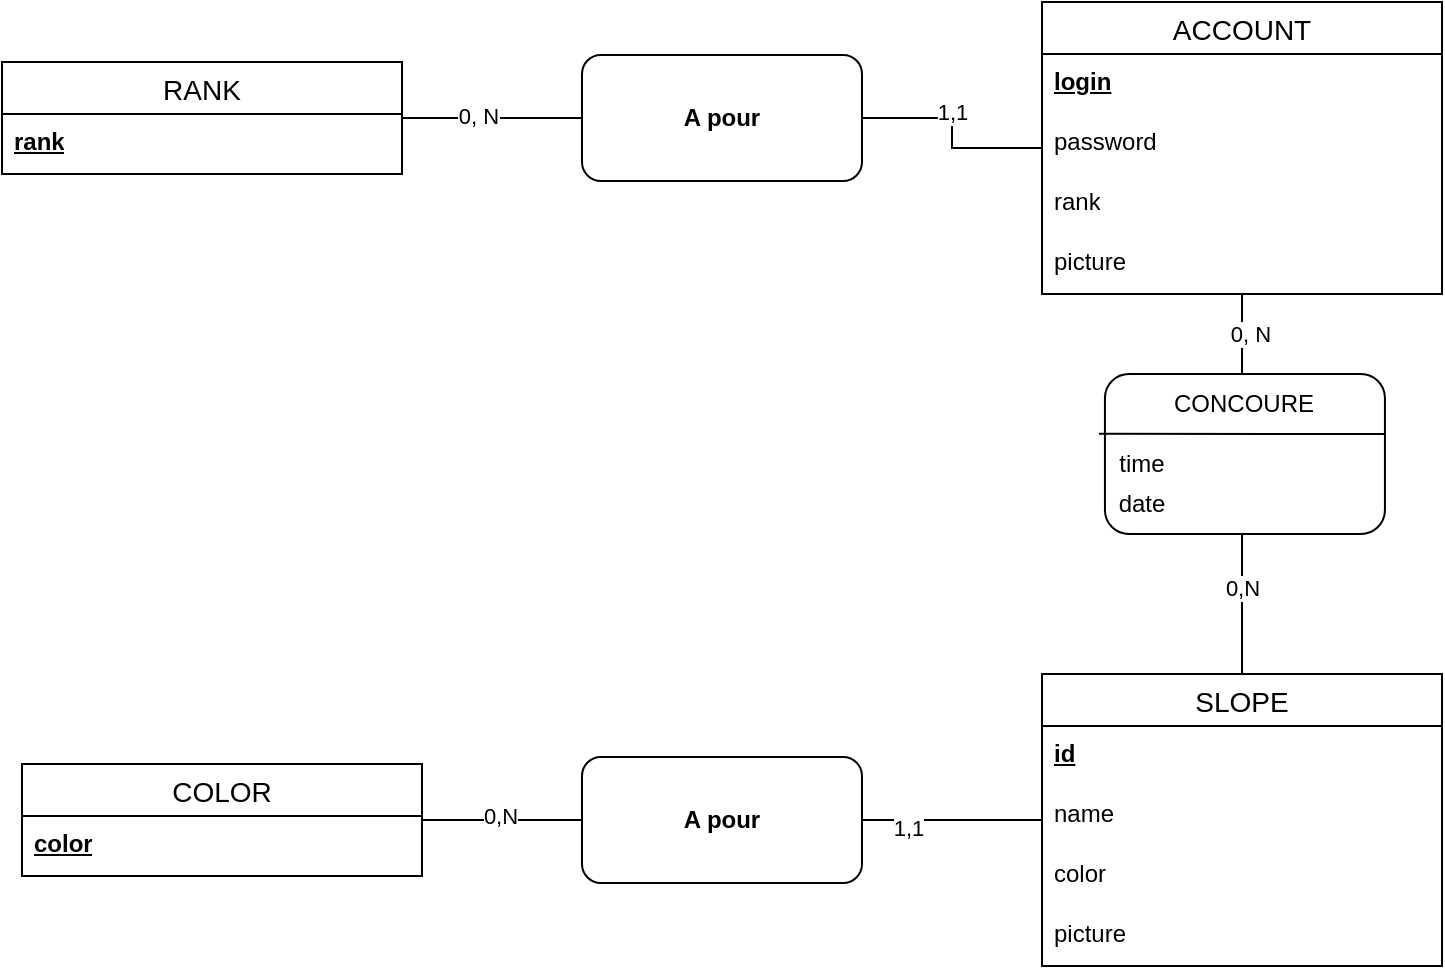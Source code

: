 <mxfile version="22.0.2" type="device">
  <diagram id="C5RBs43oDa-KdzZeNtuy" name="Page-1">
    <mxGraphModel dx="1745" dy="593" grid="1" gridSize="10" guides="1" tooltips="1" connect="1" arrows="1" fold="1" page="1" pageScale="1" pageWidth="827" pageHeight="1169" math="0" shadow="0">
      <root>
        <mxCell id="WIyWlLk6GJQsqaUBKTNV-0" />
        <mxCell id="WIyWlLk6GJQsqaUBKTNV-1" parent="WIyWlLk6GJQsqaUBKTNV-0" />
        <mxCell id="L_L1d5lK6xhlzq5mwbAg-33" style="edgeStyle=orthogonalEdgeStyle;rounded=0;orthogonalLoop=1;jettySize=auto;html=1;entryX=1;entryY=0.5;entryDx=0;entryDy=0;endArrow=none;endFill=0;" edge="1" parent="WIyWlLk6GJQsqaUBKTNV-1" source="L_L1d5lK6xhlzq5mwbAg-37" target="L_L1d5lK6xhlzq5mwbAg-59">
          <mxGeometry relative="1" as="geometry" />
        </mxCell>
        <mxCell id="L_L1d5lK6xhlzq5mwbAg-34" value="1,1" style="edgeLabel;html=1;align=center;verticalAlign=middle;resizable=0;points=[];" vertex="1" connectable="0" parent="L_L1d5lK6xhlzq5mwbAg-33">
          <mxGeometry x="0.142" y="-3" relative="1" as="geometry">
            <mxPoint as="offset" />
          </mxGeometry>
        </mxCell>
        <mxCell id="L_L1d5lK6xhlzq5mwbAg-35" style="edgeStyle=orthogonalEdgeStyle;rounded=0;orthogonalLoop=1;jettySize=auto;html=1;endArrow=none;endFill=0;" edge="1" parent="WIyWlLk6GJQsqaUBKTNV-1" source="L_L1d5lK6xhlzq5mwbAg-37">
          <mxGeometry relative="1" as="geometry">
            <mxPoint x="280" y="260" as="targetPoint" />
          </mxGeometry>
        </mxCell>
        <mxCell id="L_L1d5lK6xhlzq5mwbAg-36" value="0, N" style="edgeLabel;html=1;align=center;verticalAlign=middle;resizable=0;points=[];" vertex="1" connectable="0" parent="L_L1d5lK6xhlzq5mwbAg-35">
          <mxGeometry x="-0.221" y="4" relative="1" as="geometry">
            <mxPoint as="offset" />
          </mxGeometry>
        </mxCell>
        <mxCell id="L_L1d5lK6xhlzq5mwbAg-37" value="ACCOUNT" style="swimlane;fontStyle=0;childLayout=stackLayout;horizontal=1;startSize=26;horizontalStack=0;resizeParent=1;resizeParentMax=0;resizeLast=0;collapsible=1;marginBottom=0;align=center;fontSize=14;" vertex="1" parent="WIyWlLk6GJQsqaUBKTNV-1">
          <mxGeometry x="180" y="64" width="200" height="146" as="geometry" />
        </mxCell>
        <mxCell id="L_L1d5lK6xhlzq5mwbAg-38" value="&lt;b&gt;&lt;u&gt;login&lt;/u&gt;&lt;/b&gt;" style="text;strokeColor=none;fillColor=none;spacingLeft=4;spacingRight=4;overflow=hidden;rotatable=0;points=[[0,0.5],[1,0.5]];portConstraint=eastwest;fontSize=12;whiteSpace=wrap;html=1;" vertex="1" parent="L_L1d5lK6xhlzq5mwbAg-37">
          <mxGeometry y="26" width="200" height="30" as="geometry" />
        </mxCell>
        <mxCell id="L_L1d5lK6xhlzq5mwbAg-39" value="password" style="text;strokeColor=none;fillColor=none;spacingLeft=4;spacingRight=4;overflow=hidden;rotatable=0;points=[[0,0.5],[1,0.5]];portConstraint=eastwest;fontSize=12;whiteSpace=wrap;html=1;" vertex="1" parent="L_L1d5lK6xhlzq5mwbAg-37">
          <mxGeometry y="56" width="200" height="30" as="geometry" />
        </mxCell>
        <mxCell id="L_L1d5lK6xhlzq5mwbAg-40" value="rank" style="text;strokeColor=none;fillColor=none;spacingLeft=4;spacingRight=4;overflow=hidden;rotatable=0;points=[[0,0.5],[1,0.5]];portConstraint=eastwest;fontSize=12;whiteSpace=wrap;html=1;" vertex="1" parent="L_L1d5lK6xhlzq5mwbAg-37">
          <mxGeometry y="86" width="200" height="30" as="geometry" />
        </mxCell>
        <mxCell id="L_L1d5lK6xhlzq5mwbAg-41" value="picture" style="text;strokeColor=none;fillColor=none;spacingLeft=4;spacingRight=4;overflow=hidden;rotatable=0;points=[[0,0.5],[1,0.5]];portConstraint=eastwest;fontSize=12;whiteSpace=wrap;html=1;" vertex="1" parent="L_L1d5lK6xhlzq5mwbAg-37">
          <mxGeometry y="116" width="200" height="30" as="geometry" />
        </mxCell>
        <mxCell id="L_L1d5lK6xhlzq5mwbAg-42" style="edgeStyle=orthogonalEdgeStyle;rounded=0;orthogonalLoop=1;jettySize=auto;html=1;entryX=0;entryY=0.5;entryDx=0;entryDy=0;endArrow=none;endFill=0;" edge="1" parent="WIyWlLk6GJQsqaUBKTNV-1" source="L_L1d5lK6xhlzq5mwbAg-44" target="L_L1d5lK6xhlzq5mwbAg-59">
          <mxGeometry relative="1" as="geometry" />
        </mxCell>
        <mxCell id="L_L1d5lK6xhlzq5mwbAg-43" value="0, N" style="edgeLabel;html=1;align=center;verticalAlign=middle;resizable=0;points=[];" vertex="1" connectable="0" parent="L_L1d5lK6xhlzq5mwbAg-42">
          <mxGeometry x="-0.167" y="1" relative="1" as="geometry">
            <mxPoint as="offset" />
          </mxGeometry>
        </mxCell>
        <mxCell id="L_L1d5lK6xhlzq5mwbAg-44" value="RANK" style="swimlane;fontStyle=0;childLayout=stackLayout;horizontal=1;startSize=26;horizontalStack=0;resizeParent=1;resizeParentMax=0;resizeLast=0;collapsible=1;marginBottom=0;align=center;fontSize=14;" vertex="1" parent="WIyWlLk6GJQsqaUBKTNV-1">
          <mxGeometry x="-340" y="94" width="200" height="56" as="geometry" />
        </mxCell>
        <mxCell id="L_L1d5lK6xhlzq5mwbAg-45" value="&lt;b&gt;&lt;u&gt;rank&lt;/u&gt;&lt;/b&gt;" style="text;strokeColor=none;fillColor=none;spacingLeft=4;spacingRight=4;overflow=hidden;rotatable=0;points=[[0,0.5],[1,0.5]];portConstraint=eastwest;fontSize=12;whiteSpace=wrap;html=1;" vertex="1" parent="L_L1d5lK6xhlzq5mwbAg-44">
          <mxGeometry y="26" width="200" height="30" as="geometry" />
        </mxCell>
        <mxCell id="L_L1d5lK6xhlzq5mwbAg-46" style="edgeStyle=orthogonalEdgeStyle;rounded=0;orthogonalLoop=1;jettySize=auto;html=1;endArrow=none;endFill=0;" edge="1" parent="WIyWlLk6GJQsqaUBKTNV-1" source="L_L1d5lK6xhlzq5mwbAg-50">
          <mxGeometry relative="1" as="geometry">
            <mxPoint x="280" y="323.0" as="targetPoint" />
          </mxGeometry>
        </mxCell>
        <mxCell id="L_L1d5lK6xhlzq5mwbAg-47" value="0,N" style="edgeLabel;html=1;align=center;verticalAlign=middle;resizable=0;points=[];" vertex="1" connectable="0" parent="L_L1d5lK6xhlzq5mwbAg-46">
          <mxGeometry x="0.125" y="1" relative="1" as="geometry">
            <mxPoint as="offset" />
          </mxGeometry>
        </mxCell>
        <mxCell id="L_L1d5lK6xhlzq5mwbAg-48" style="edgeStyle=orthogonalEdgeStyle;rounded=0;orthogonalLoop=1;jettySize=auto;html=1;entryX=1;entryY=0.5;entryDx=0;entryDy=0;endArrow=none;endFill=0;" edge="1" parent="WIyWlLk6GJQsqaUBKTNV-1" source="L_L1d5lK6xhlzq5mwbAg-50" target="L_L1d5lK6xhlzq5mwbAg-64">
          <mxGeometry relative="1" as="geometry" />
        </mxCell>
        <mxCell id="L_L1d5lK6xhlzq5mwbAg-49" value="1,1" style="edgeLabel;html=1;align=center;verticalAlign=middle;resizable=0;points=[];" vertex="1" connectable="0" parent="L_L1d5lK6xhlzq5mwbAg-48">
          <mxGeometry x="0.484" y="4" relative="1" as="geometry">
            <mxPoint as="offset" />
          </mxGeometry>
        </mxCell>
        <mxCell id="L_L1d5lK6xhlzq5mwbAg-50" value="SLOPE" style="swimlane;fontStyle=0;childLayout=stackLayout;horizontal=1;startSize=26;horizontalStack=0;resizeParent=1;resizeParentMax=0;resizeLast=0;collapsible=1;marginBottom=0;align=center;fontSize=14;" vertex="1" parent="WIyWlLk6GJQsqaUBKTNV-1">
          <mxGeometry x="180" y="400" width="200" height="146" as="geometry" />
        </mxCell>
        <mxCell id="L_L1d5lK6xhlzq5mwbAg-51" value="&lt;b&gt;&lt;u&gt;id&lt;/u&gt;&lt;/b&gt;" style="text;strokeColor=none;fillColor=none;spacingLeft=4;spacingRight=4;overflow=hidden;rotatable=0;points=[[0,0.5],[1,0.5]];portConstraint=eastwest;fontSize=12;whiteSpace=wrap;html=1;" vertex="1" parent="L_L1d5lK6xhlzq5mwbAg-50">
          <mxGeometry y="26" width="200" height="30" as="geometry" />
        </mxCell>
        <mxCell id="L_L1d5lK6xhlzq5mwbAg-52" value="name" style="text;strokeColor=none;fillColor=none;spacingLeft=4;spacingRight=4;overflow=hidden;rotatable=0;points=[[0,0.5],[1,0.5]];portConstraint=eastwest;fontSize=12;whiteSpace=wrap;html=1;" vertex="1" parent="L_L1d5lK6xhlzq5mwbAg-50">
          <mxGeometry y="56" width="200" height="30" as="geometry" />
        </mxCell>
        <mxCell id="L_L1d5lK6xhlzq5mwbAg-53" value="color" style="text;strokeColor=none;fillColor=none;spacingLeft=4;spacingRight=4;overflow=hidden;rotatable=0;points=[[0,0.5],[1,0.5]];portConstraint=eastwest;fontSize=12;whiteSpace=wrap;html=1;" vertex="1" parent="L_L1d5lK6xhlzq5mwbAg-50">
          <mxGeometry y="86" width="200" height="30" as="geometry" />
        </mxCell>
        <mxCell id="L_L1d5lK6xhlzq5mwbAg-54" value="picture" style="text;strokeColor=none;fillColor=none;spacingLeft=4;spacingRight=4;overflow=hidden;rotatable=0;points=[[0,0.5],[1,0.5]];portConstraint=eastwest;fontSize=12;whiteSpace=wrap;html=1;" vertex="1" parent="L_L1d5lK6xhlzq5mwbAg-50">
          <mxGeometry y="116" width="200" height="30" as="geometry" />
        </mxCell>
        <mxCell id="L_L1d5lK6xhlzq5mwbAg-55" style="edgeStyle=orthogonalEdgeStyle;rounded=0;orthogonalLoop=1;jettySize=auto;html=1;endArrow=none;endFill=0;" edge="1" parent="WIyWlLk6GJQsqaUBKTNV-1" source="L_L1d5lK6xhlzq5mwbAg-57" target="L_L1d5lK6xhlzq5mwbAg-64">
          <mxGeometry relative="1" as="geometry" />
        </mxCell>
        <mxCell id="L_L1d5lK6xhlzq5mwbAg-56" value="0,N" style="edgeLabel;html=1;align=center;verticalAlign=middle;resizable=0;points=[];" vertex="1" connectable="0" parent="L_L1d5lK6xhlzq5mwbAg-55">
          <mxGeometry x="-0.032" y="2" relative="1" as="geometry">
            <mxPoint as="offset" />
          </mxGeometry>
        </mxCell>
        <mxCell id="L_L1d5lK6xhlzq5mwbAg-57" value="COLOR" style="swimlane;fontStyle=0;childLayout=stackLayout;horizontal=1;startSize=26;horizontalStack=0;resizeParent=1;resizeParentMax=0;resizeLast=0;collapsible=1;marginBottom=0;align=center;fontSize=14;" vertex="1" parent="WIyWlLk6GJQsqaUBKTNV-1">
          <mxGeometry x="-330" y="445" width="200" height="56" as="geometry" />
        </mxCell>
        <mxCell id="L_L1d5lK6xhlzq5mwbAg-58" value="&lt;b&gt;&lt;u&gt;color&lt;/u&gt;&lt;/b&gt;" style="text;strokeColor=none;fillColor=none;spacingLeft=4;spacingRight=4;overflow=hidden;rotatable=0;points=[[0,0.5],[1,0.5]];portConstraint=eastwest;fontSize=12;whiteSpace=wrap;html=1;" vertex="1" parent="L_L1d5lK6xhlzq5mwbAg-57">
          <mxGeometry y="26" width="200" height="30" as="geometry" />
        </mxCell>
        <mxCell id="L_L1d5lK6xhlzq5mwbAg-59" value="A pour" style="fontStyle=1;whiteSpace=wrap;html=1;rounded=1;" vertex="1" parent="WIyWlLk6GJQsqaUBKTNV-1">
          <mxGeometry x="-50" y="90.5" width="140" height="63" as="geometry" />
        </mxCell>
        <mxCell id="L_L1d5lK6xhlzq5mwbAg-60" value="" style="fontStyle=1;whiteSpace=wrap;html=1;rounded=1;" vertex="1" parent="WIyWlLk6GJQsqaUBKTNV-1">
          <mxGeometry x="211.47" y="250" width="140" height="80" as="geometry" />
        </mxCell>
        <mxCell id="L_L1d5lK6xhlzq5mwbAg-61" value="" style="endArrow=none;html=1;rounded=0;exitX=-0.021;exitY=0.374;exitDx=0;exitDy=0;exitPerimeter=0;" edge="1" parent="WIyWlLk6GJQsqaUBKTNV-1" source="L_L1d5lK6xhlzq5mwbAg-60">
          <mxGeometry width="50" height="50" relative="1" as="geometry">
            <mxPoint x="181.47" y="330" as="sourcePoint" />
            <mxPoint x="351.47" y="280" as="targetPoint" />
          </mxGeometry>
        </mxCell>
        <mxCell id="L_L1d5lK6xhlzq5mwbAg-62" value="CONCOURE" style="text;html=1;strokeColor=none;fillColor=none;align=center;verticalAlign=middle;whiteSpace=wrap;rounded=0;" vertex="1" parent="WIyWlLk6GJQsqaUBKTNV-1">
          <mxGeometry x="251" y="250" width="60" height="30" as="geometry" />
        </mxCell>
        <mxCell id="L_L1d5lK6xhlzq5mwbAg-63" value="time" style="text;html=1;strokeColor=none;fillColor=none;align=center;verticalAlign=middle;whiteSpace=wrap;rounded=0;" vertex="1" parent="WIyWlLk6GJQsqaUBKTNV-1">
          <mxGeometry x="200" y="280" width="60" height="30" as="geometry" />
        </mxCell>
        <mxCell id="L_L1d5lK6xhlzq5mwbAg-64" value="A pour" style="fontStyle=1;whiteSpace=wrap;html=1;rounded=1;" vertex="1" parent="WIyWlLk6GJQsqaUBKTNV-1">
          <mxGeometry x="-50" y="441.5" width="140" height="63" as="geometry" />
        </mxCell>
        <mxCell id="L_L1d5lK6xhlzq5mwbAg-65" value="date" style="text;html=1;strokeColor=none;fillColor=none;align=center;verticalAlign=middle;whiteSpace=wrap;rounded=0;" vertex="1" parent="WIyWlLk6GJQsqaUBKTNV-1">
          <mxGeometry x="200" y="300" width="60" height="30" as="geometry" />
        </mxCell>
      </root>
    </mxGraphModel>
  </diagram>
</mxfile>
